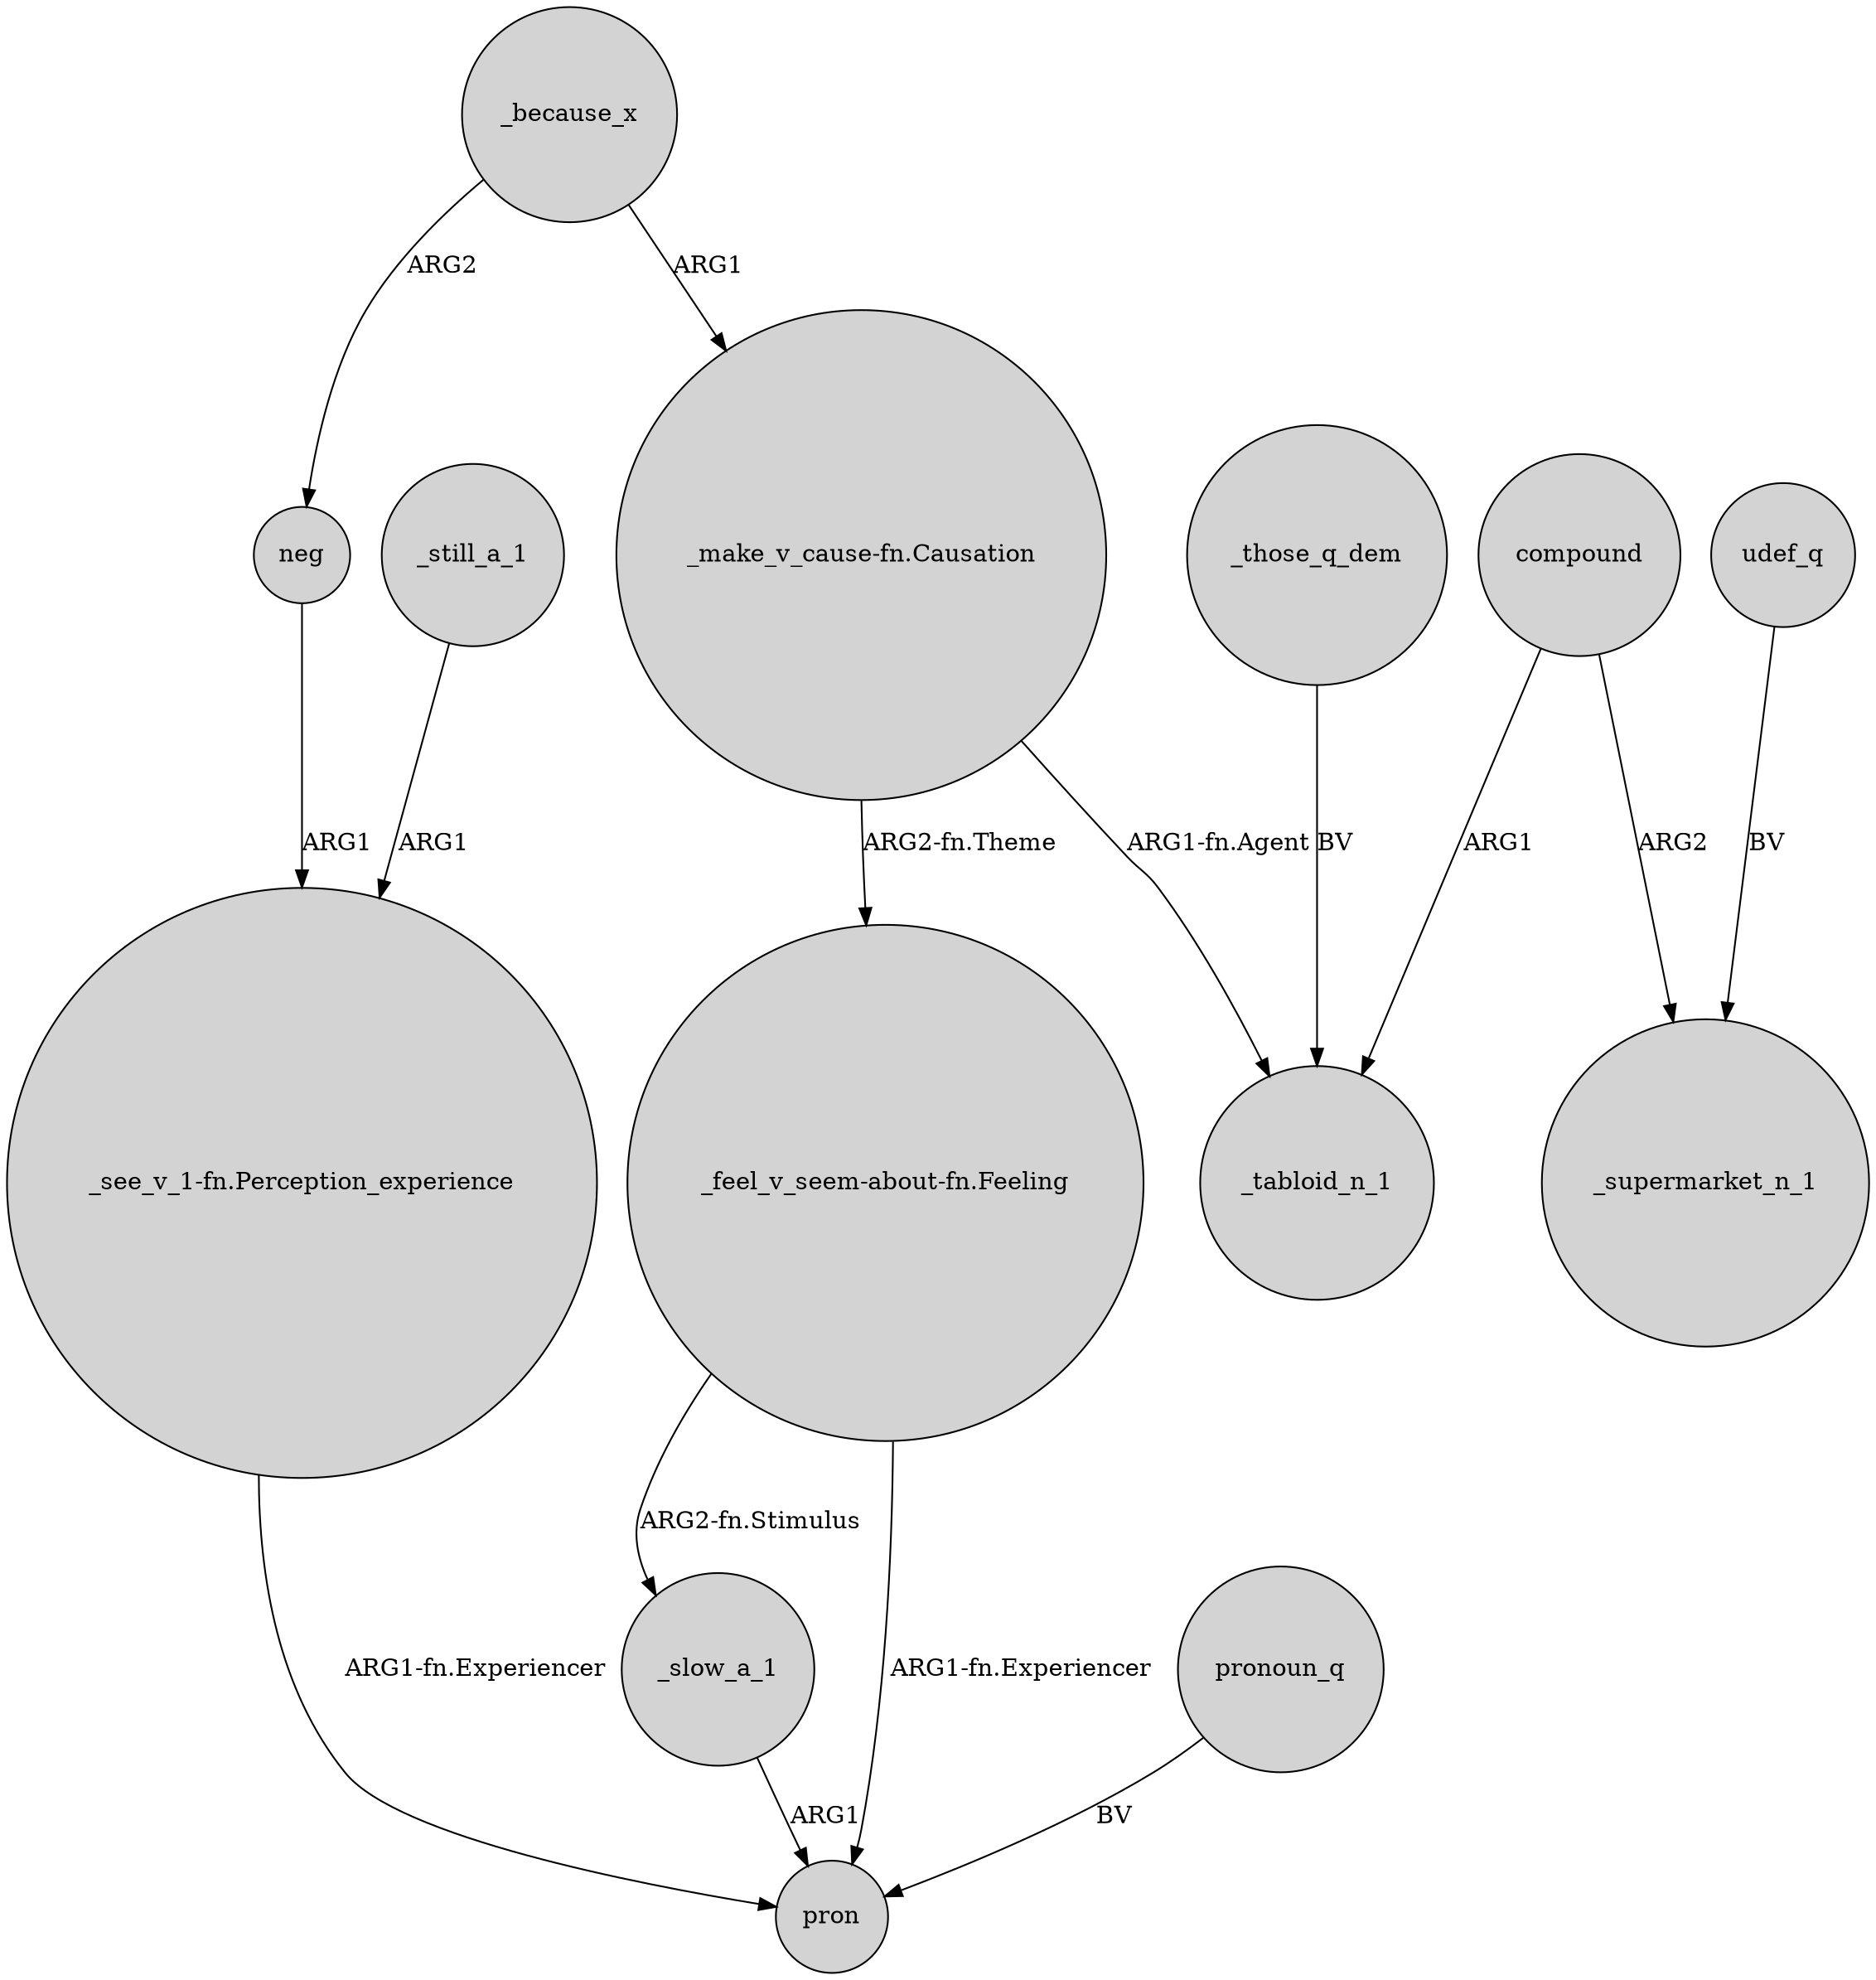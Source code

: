 digraph {
	node [shape=circle style=filled]
	"_make_v_cause-fn.Causation" -> "_feel_v_seem-about-fn.Feeling" [label="ARG2-fn.Theme"]
	"_feel_v_seem-about-fn.Feeling" -> _slow_a_1 [label="ARG2-fn.Stimulus"]
	_still_a_1 -> "_see_v_1-fn.Perception_experience" [label=ARG1]
	_slow_a_1 -> pron [label=ARG1]
	compound -> _supermarket_n_1 [label=ARG2]
	"_see_v_1-fn.Perception_experience" -> pron [label="ARG1-fn.Experiencer"]
	neg -> "_see_v_1-fn.Perception_experience" [label=ARG1]
	udef_q -> _supermarket_n_1 [label=BV]
	"_make_v_cause-fn.Causation" -> _tabloid_n_1 [label="ARG1-fn.Agent"]
	"_feel_v_seem-about-fn.Feeling" -> pron [label="ARG1-fn.Experiencer"]
	_because_x -> "_make_v_cause-fn.Causation" [label=ARG1]
	compound -> _tabloid_n_1 [label=ARG1]
	_because_x -> neg [label=ARG2]
	_those_q_dem -> _tabloid_n_1 [label=BV]
	pronoun_q -> pron [label=BV]
}
